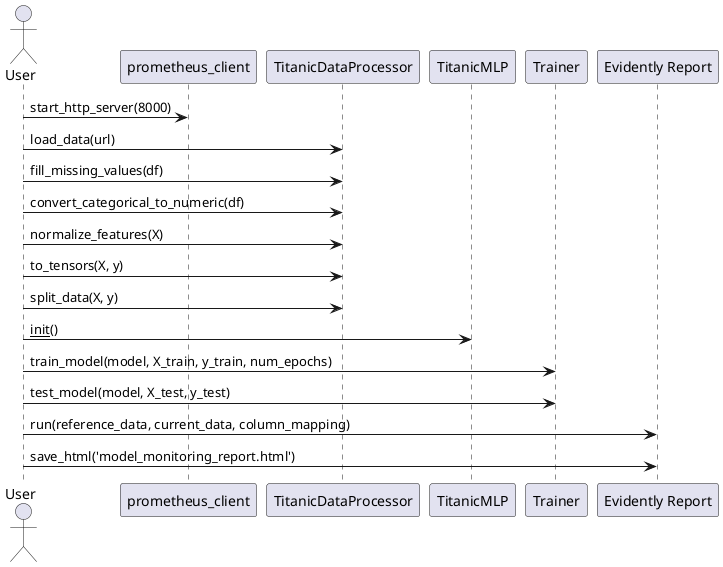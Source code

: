 @startuml

actor User

participant "prometheus_client" as prometheus
participant "TitanicDataProcessor" as processor
participant "TitanicMLP" as model
participant "Trainer" as trainer
participant "Evidently Report" as report

User -> prometheus: start_http_server(8000)
User -> processor: load_data(url)
User -> processor: fill_missing_values(df)
User -> processor: convert_categorical_to_numeric(df)
User -> processor: normalize_features(X)
User -> processor: to_tensors(X, y)
User -> processor: split_data(X, y)

User -> model: __init__()
User -> trainer: train_model(model, X_train, y_train, num_epochs)
User -> trainer: test_model(model, X_test, y_test)

User -> report: run(reference_data, current_data, column_mapping)
User -> report: save_html('model_monitoring_report.html')

@enduml
